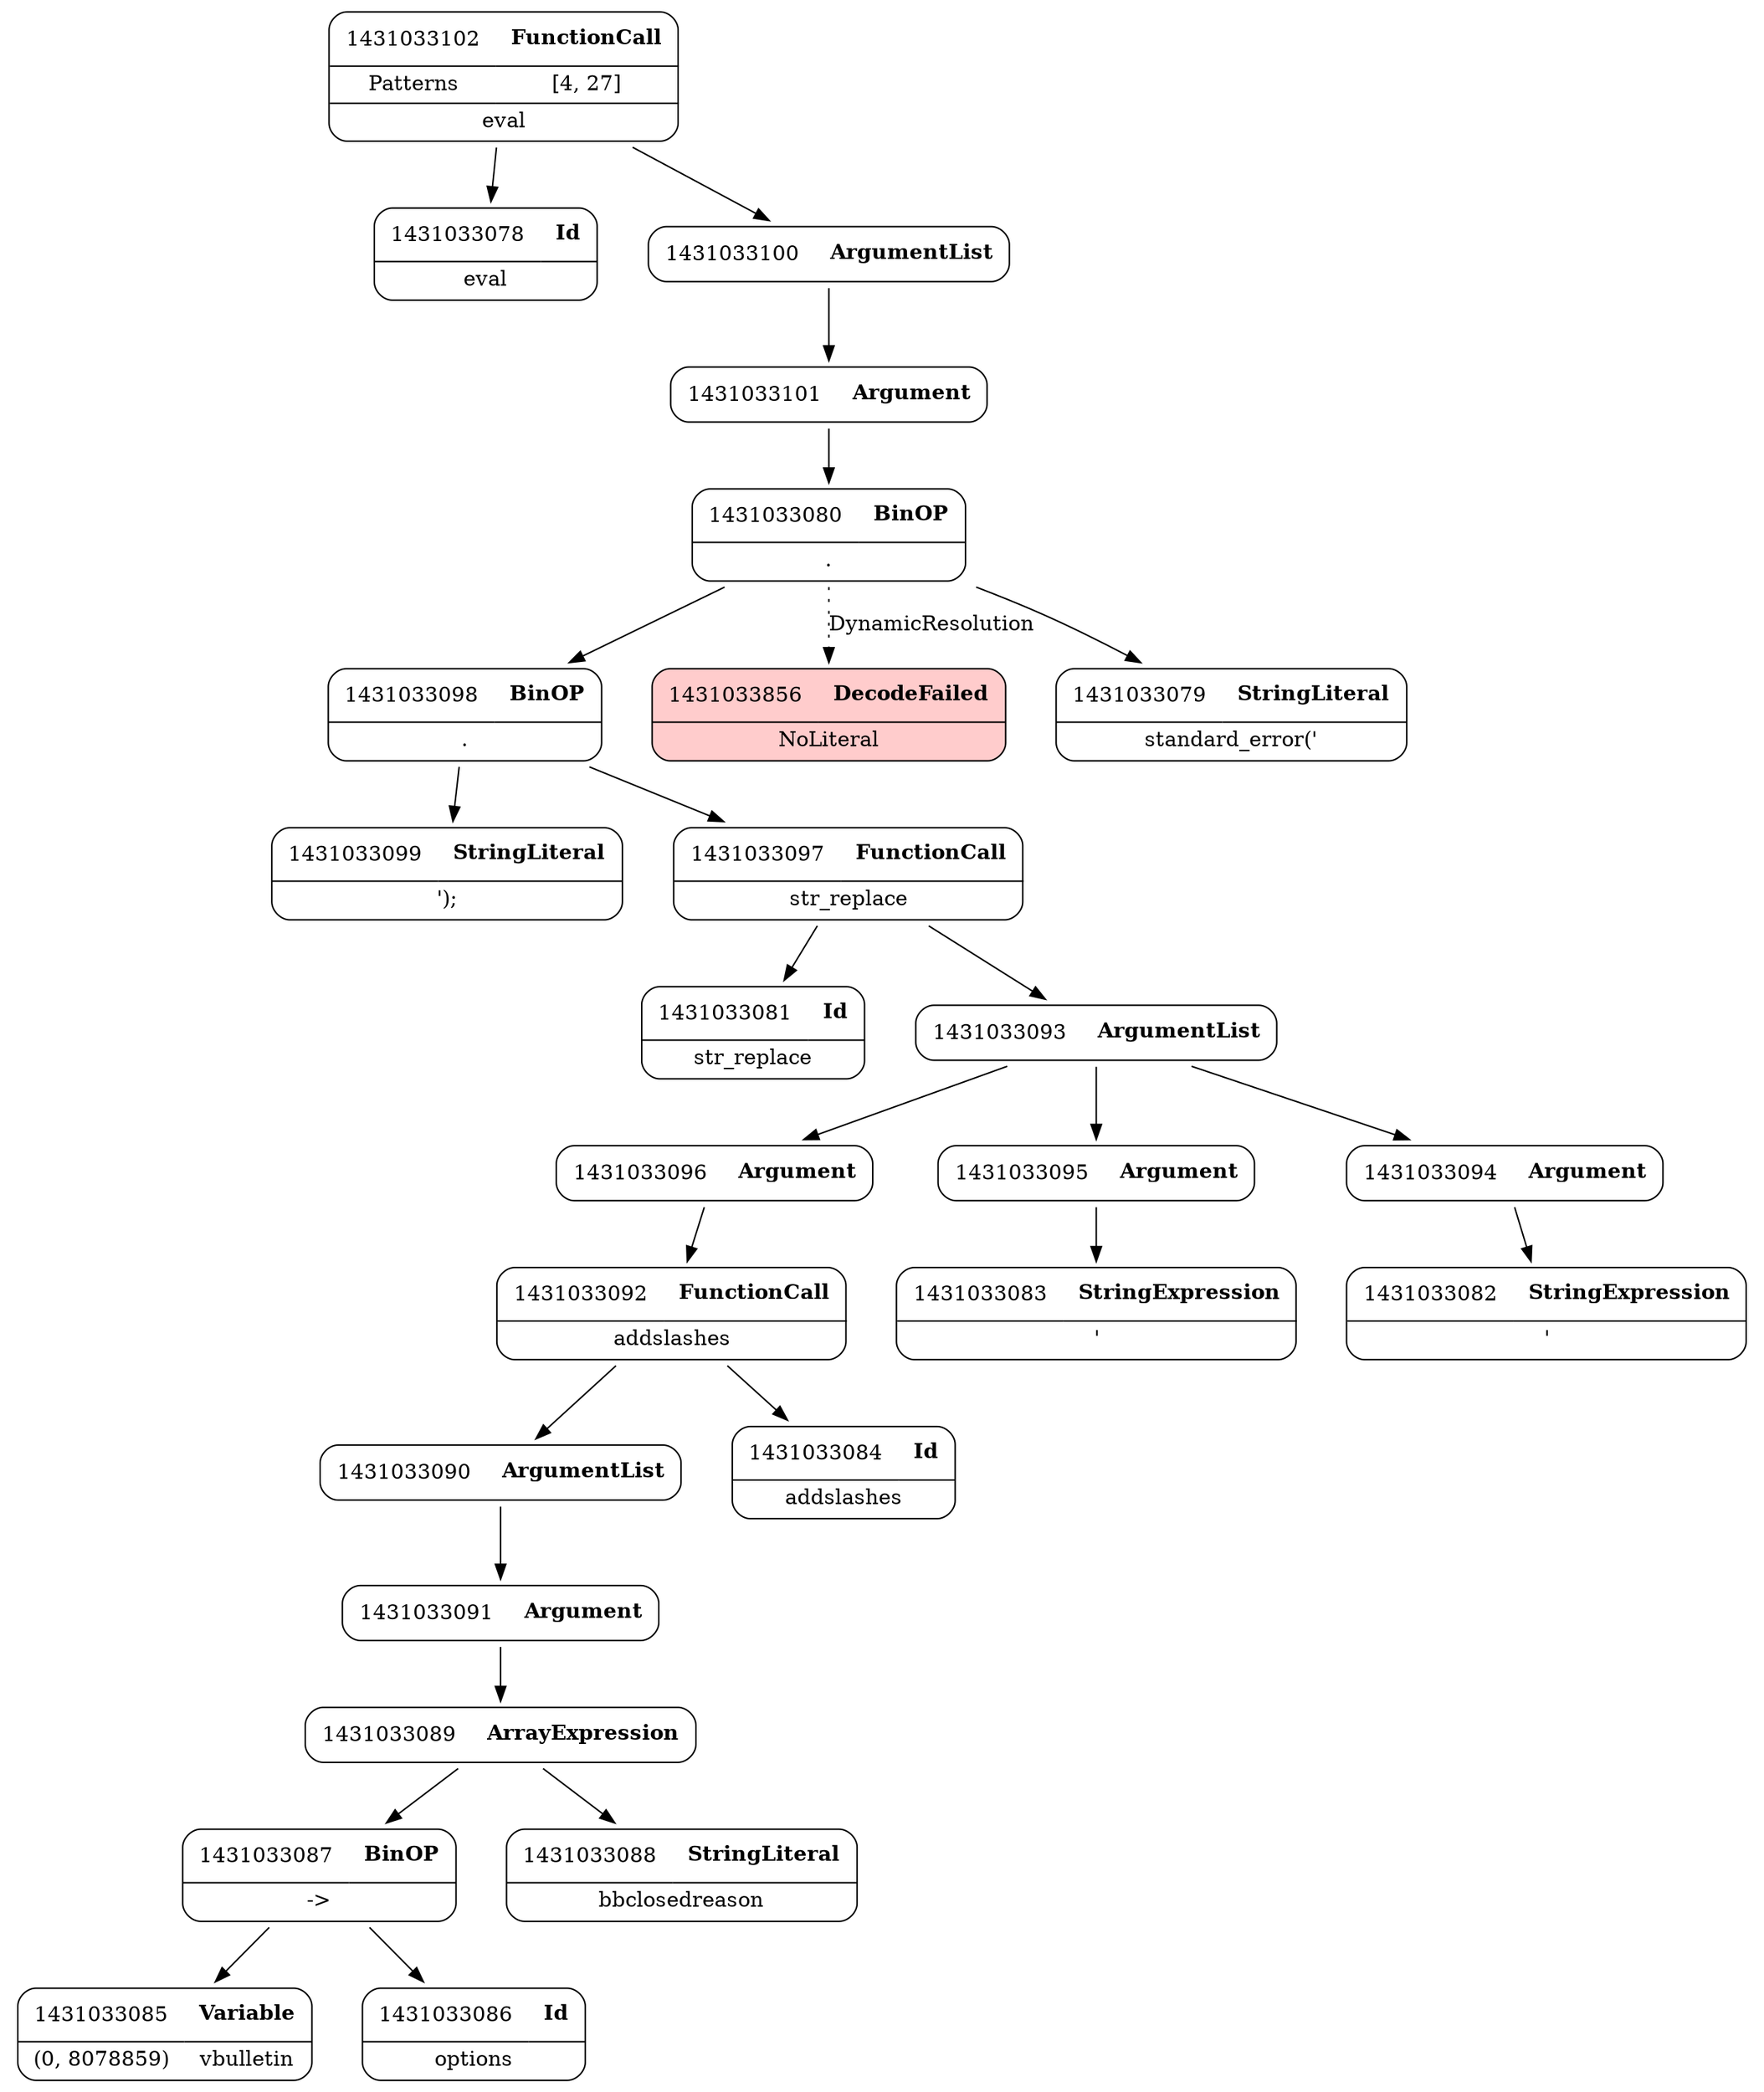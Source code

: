 digraph ast {
node [shape=none];
1431033099 [label=<<TABLE border='1' cellspacing='0' cellpadding='10' style='rounded' ><TR><TD border='0'>1431033099</TD><TD border='0'><B>StringLiteral</B></TD></TR><HR/><TR><TD border='0' cellpadding='5' colspan='2'>');</TD></TR></TABLE>>];
1431033098 [label=<<TABLE border='1' cellspacing='0' cellpadding='10' style='rounded' ><TR><TD border='0'>1431033098</TD><TD border='0'><B>BinOP</B></TD></TR><HR/><TR><TD border='0' cellpadding='5' colspan='2'>.</TD></TR></TABLE>>];
1431033098 -> 1431033097 [weight=2];
1431033098 -> 1431033099 [weight=2];
1431033097 [label=<<TABLE border='1' cellspacing='0' cellpadding='10' style='rounded' ><TR><TD border='0'>1431033097</TD><TD border='0'><B>FunctionCall</B></TD></TR><HR/><TR><TD border='0' cellpadding='5' colspan='2'>str_replace</TD></TR></TABLE>>];
1431033097 -> 1431033081 [weight=2];
1431033097 -> 1431033093 [weight=2];
1431033096 [label=<<TABLE border='1' cellspacing='0' cellpadding='10' style='rounded' ><TR><TD border='0'>1431033096</TD><TD border='0'><B>Argument</B></TD></TR></TABLE>>];
1431033096 -> 1431033092 [weight=2];
1431033102 [label=<<TABLE border='1' cellspacing='0' cellpadding='10' style='rounded' ><TR><TD border='0'>1431033102</TD><TD border='0'><B>FunctionCall</B></TD></TR><HR/><TR><TD border='0' cellpadding='5'>Patterns</TD><TD border='0' cellpadding='5'>[4, 27]</TD></TR><HR/><TR><TD border='0' cellpadding='5' colspan='2'>eval</TD></TR></TABLE>>];
1431033102 -> 1431033078 [weight=2];
1431033102 -> 1431033100 [weight=2];
1431033101 [label=<<TABLE border='1' cellspacing='0' cellpadding='10' style='rounded' ><TR><TD border='0'>1431033101</TD><TD border='0'><B>Argument</B></TD></TR></TABLE>>];
1431033101 -> 1431033080 [weight=2];
1431033100 [label=<<TABLE border='1' cellspacing='0' cellpadding='10' style='rounded' ><TR><TD border='0'>1431033100</TD><TD border='0'><B>ArgumentList</B></TD></TR></TABLE>>];
1431033100 -> 1431033101 [weight=2];
1431033091 [label=<<TABLE border='1' cellspacing='0' cellpadding='10' style='rounded' ><TR><TD border='0'>1431033091</TD><TD border='0'><B>Argument</B></TD></TR></TABLE>>];
1431033091 -> 1431033089 [weight=2];
1431033090 [label=<<TABLE border='1' cellspacing='0' cellpadding='10' style='rounded' ><TR><TD border='0'>1431033090</TD><TD border='0'><B>ArgumentList</B></TD></TR></TABLE>>];
1431033090 -> 1431033091 [weight=2];
1431033089 [label=<<TABLE border='1' cellspacing='0' cellpadding='10' style='rounded' ><TR><TD border='0'>1431033089</TD><TD border='0'><B>ArrayExpression</B></TD></TR></TABLE>>];
1431033089 -> 1431033087 [weight=2];
1431033089 -> 1431033088 [weight=2];
1431033088 [label=<<TABLE border='1' cellspacing='0' cellpadding='10' style='rounded' ><TR><TD border='0'>1431033088</TD><TD border='0'><B>StringLiteral</B></TD></TR><HR/><TR><TD border='0' cellpadding='5' colspan='2'>bbclosedreason</TD></TR></TABLE>>];
1431033856 [label=<<TABLE border='1' cellspacing='0' cellpadding='10' style='rounded' bgcolor='#FFCCCC' ><TR><TD border='0'>1431033856</TD><TD border='0'><B>DecodeFailed</B></TD></TR><HR/><TR><TD border='0' cellpadding='5' colspan='2'>NoLiteral</TD></TR></TABLE>>];
1431033095 [label=<<TABLE border='1' cellspacing='0' cellpadding='10' style='rounded' ><TR><TD border='0'>1431033095</TD><TD border='0'><B>Argument</B></TD></TR></TABLE>>];
1431033095 -> 1431033083 [weight=2];
1431033094 [label=<<TABLE border='1' cellspacing='0' cellpadding='10' style='rounded' ><TR><TD border='0'>1431033094</TD><TD border='0'><B>Argument</B></TD></TR></TABLE>>];
1431033094 -> 1431033082 [weight=2];
1431033093 [label=<<TABLE border='1' cellspacing='0' cellpadding='10' style='rounded' ><TR><TD border='0'>1431033093</TD><TD border='0'><B>ArgumentList</B></TD></TR></TABLE>>];
1431033093 -> 1431033094 [weight=2];
1431033093 -> 1431033095 [weight=2];
1431033093 -> 1431033096 [weight=2];
1431033092 [label=<<TABLE border='1' cellspacing='0' cellpadding='10' style='rounded' ><TR><TD border='0'>1431033092</TD><TD border='0'><B>FunctionCall</B></TD></TR><HR/><TR><TD border='0' cellpadding='5' colspan='2'>addslashes</TD></TR></TABLE>>];
1431033092 -> 1431033084 [weight=2];
1431033092 -> 1431033090 [weight=2];
1431033083 [label=<<TABLE border='1' cellspacing='0' cellpadding='10' style='rounded' ><TR><TD border='0'>1431033083</TD><TD border='0'><B>StringExpression</B></TD></TR><HR/><TR><TD border='0' cellpadding='5' colspan='2'>'</TD></TR></TABLE>>];
1431033082 [label=<<TABLE border='1' cellspacing='0' cellpadding='10' style='rounded' ><TR><TD border='0'>1431033082</TD><TD border='0'><B>StringExpression</B></TD></TR><HR/><TR><TD border='0' cellpadding='5' colspan='2'>'</TD></TR></TABLE>>];
1431033081 [label=<<TABLE border='1' cellspacing='0' cellpadding='10' style='rounded' ><TR><TD border='0'>1431033081</TD><TD border='0'><B>Id</B></TD></TR><HR/><TR><TD border='0' cellpadding='5' colspan='2'>str_replace</TD></TR></TABLE>>];
1431033080 [label=<<TABLE border='1' cellspacing='0' cellpadding='10' style='rounded' ><TR><TD border='0'>1431033080</TD><TD border='0'><B>BinOP</B></TD></TR><HR/><TR><TD border='0' cellpadding='5' colspan='2'>.</TD></TR></TABLE>>];
1431033080 -> 1431033079 [weight=2];
1431033080 -> 1431033098 [weight=2];
1431033080 -> 1431033856 [style=dotted,label=DynamicResolution];
1431033087 [label=<<TABLE border='1' cellspacing='0' cellpadding='10' style='rounded' ><TR><TD border='0'>1431033087</TD><TD border='0'><B>BinOP</B></TD></TR><HR/><TR><TD border='0' cellpadding='5' colspan='2'>-&gt;</TD></TR></TABLE>>];
1431033087 -> 1431033085 [weight=2];
1431033087 -> 1431033086 [weight=2];
1431033086 [label=<<TABLE border='1' cellspacing='0' cellpadding='10' style='rounded' ><TR><TD border='0'>1431033086</TD><TD border='0'><B>Id</B></TD></TR><HR/><TR><TD border='0' cellpadding='5' colspan='2'>options</TD></TR></TABLE>>];
1431033085 [label=<<TABLE border='1' cellspacing='0' cellpadding='10' style='rounded' ><TR><TD border='0'>1431033085</TD><TD border='0'><B>Variable</B></TD></TR><HR/><TR><TD border='0' cellpadding='5'>(0, 8078859)</TD><TD border='0' cellpadding='5'>vbulletin</TD></TR></TABLE>>];
1431033084 [label=<<TABLE border='1' cellspacing='0' cellpadding='10' style='rounded' ><TR><TD border='0'>1431033084</TD><TD border='0'><B>Id</B></TD></TR><HR/><TR><TD border='0' cellpadding='5' colspan='2'>addslashes</TD></TR></TABLE>>];
1431033079 [label=<<TABLE border='1' cellspacing='0' cellpadding='10' style='rounded' ><TR><TD border='0'>1431033079</TD><TD border='0'><B>StringLiteral</B></TD></TR><HR/><TR><TD border='0' cellpadding='5' colspan='2'>standard_error('</TD></TR></TABLE>>];
1431033078 [label=<<TABLE border='1' cellspacing='0' cellpadding='10' style='rounded' ><TR><TD border='0'>1431033078</TD><TD border='0'><B>Id</B></TD></TR><HR/><TR><TD border='0' cellpadding='5' colspan='2'>eval</TD></TR></TABLE>>];
}
